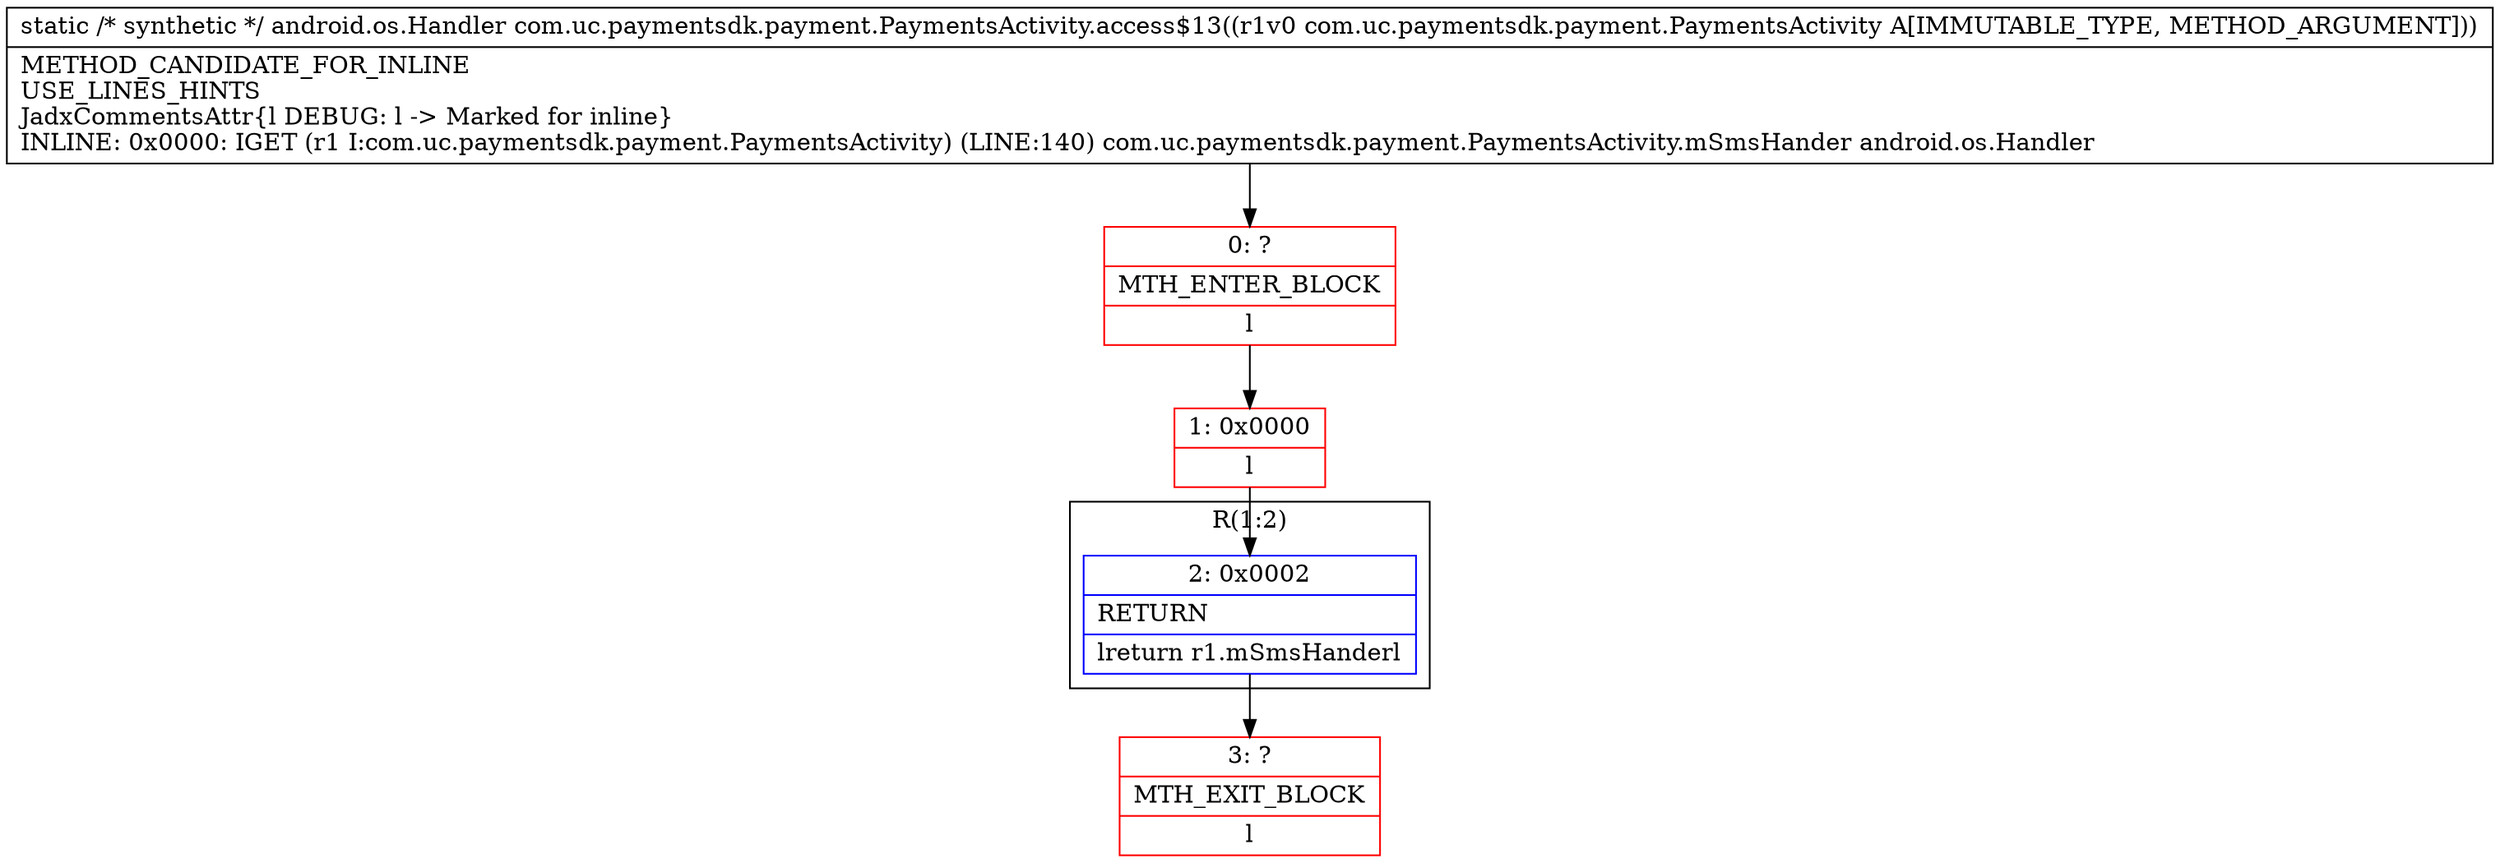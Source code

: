 digraph "CFG forcom.uc.paymentsdk.payment.PaymentsActivity.access$13(Lcom\/uc\/paymentsdk\/payment\/PaymentsActivity;)Landroid\/os\/Handler;" {
subgraph cluster_Region_1543441048 {
label = "R(1:2)";
node [shape=record,color=blue];
Node_2 [shape=record,label="{2\:\ 0x0002|RETURN\l|lreturn r1.mSmsHanderl}"];
}
Node_0 [shape=record,color=red,label="{0\:\ ?|MTH_ENTER_BLOCK\l|l}"];
Node_1 [shape=record,color=red,label="{1\:\ 0x0000|l}"];
Node_3 [shape=record,color=red,label="{3\:\ ?|MTH_EXIT_BLOCK\l|l}"];
MethodNode[shape=record,label="{static \/* synthetic *\/ android.os.Handler com.uc.paymentsdk.payment.PaymentsActivity.access$13((r1v0 com.uc.paymentsdk.payment.PaymentsActivity A[IMMUTABLE_TYPE, METHOD_ARGUMENT]))  | METHOD_CANDIDATE_FOR_INLINE\lUSE_LINES_HINTS\lJadxCommentsAttr\{l DEBUG: l \-\> Marked for inline\}\lINLINE: 0x0000: IGET (r1 I:com.uc.paymentsdk.payment.PaymentsActivity) (LINE:140) com.uc.paymentsdk.payment.PaymentsActivity.mSmsHander android.os.Handler\l}"];
MethodNode -> Node_0;
Node_2 -> Node_3;
Node_0 -> Node_1;
Node_1 -> Node_2;
}

